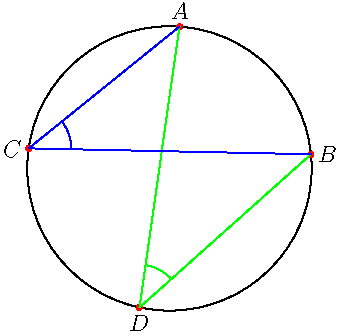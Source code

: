 size(6cm);

path unitcircle = E..N..W..S..cycle;

real theta = 1.5;
pair A = (cos(theta),sin(theta));

real theta = 0.1;
pair B = (cos(theta),sin(theta));

real theta = 3;
pair C = (cos(theta),sin(theta));

real theta = 4.5;
pair D = (cos(theta),sin(theta));

draw(unitcircle, black);
dot(A,red); label("$A$",A,N);
dot(B,red); label("$B$",B,E);
dot(C,red); label("$C$",C,W);
dot(D,red); label("$D$",D,S);

draw(A--D--B, green); draw(A--C--B, blue);

//pair C_A = C + (A - C)/(2*length(A-C));
//pair C_B = C + (B - C)/(2*length(B-C));

draw(arc(C,0.3,degrees(A-C), degrees(B-C),CW),blue);
draw(arc(D,0.3,degrees(A-D), degrees(B-D),CW),green);